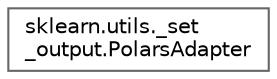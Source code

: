 digraph "Graphical Class Hierarchy"
{
 // LATEX_PDF_SIZE
  bgcolor="transparent";
  edge [fontname=Helvetica,fontsize=10,labelfontname=Helvetica,labelfontsize=10];
  node [fontname=Helvetica,fontsize=10,shape=box,height=0.2,width=0.4];
  rankdir="LR";
  Node0 [id="Node000000",label="sklearn.utils._set\l_output.PolarsAdapter",height=0.2,width=0.4,color="grey40", fillcolor="white", style="filled",URL="$d7/dd1/classsklearn_1_1utils_1_1__set__output_1_1PolarsAdapter.html",tooltip=" "];
}
